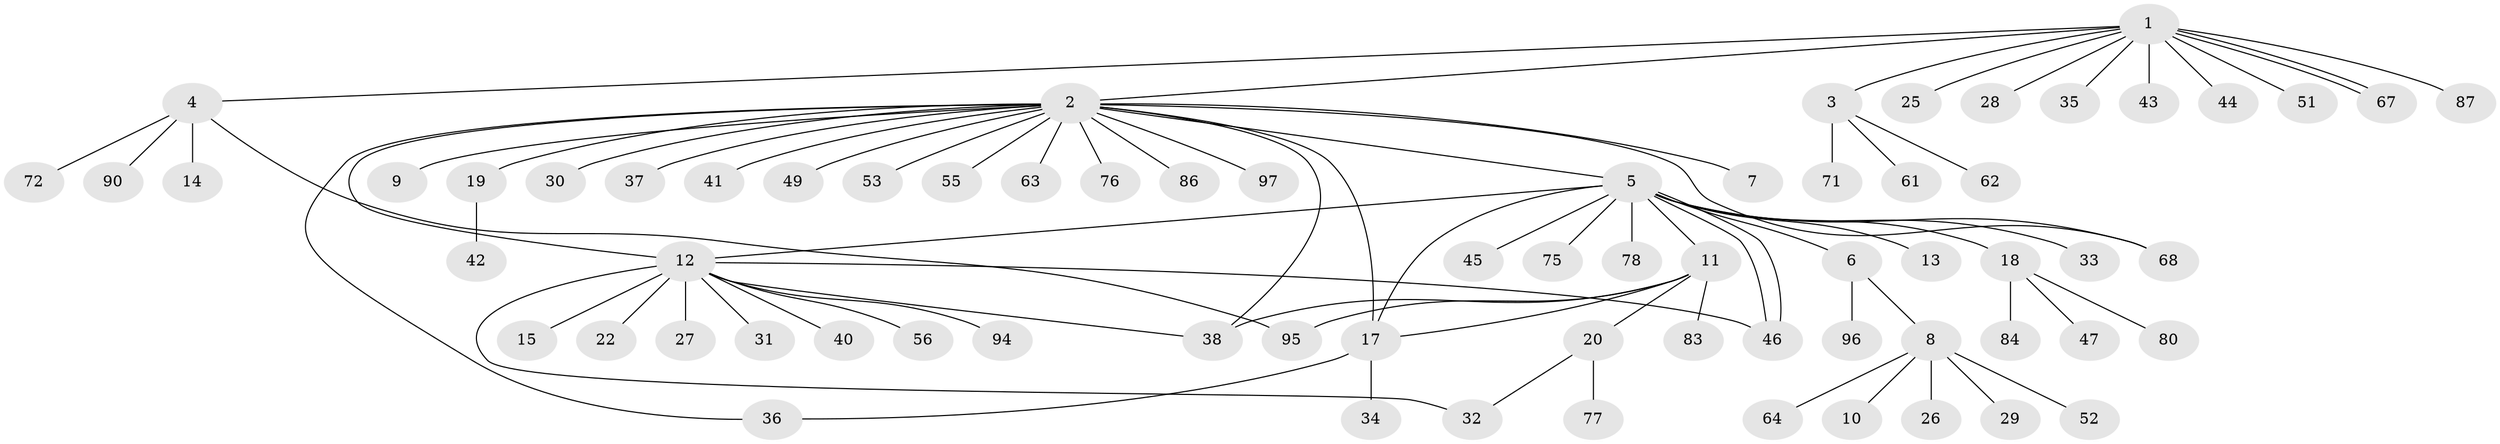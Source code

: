 // original degree distribution, {13: 0.01, 22: 0.01, 4: 0.07, 5: 0.01, 14: 0.01, 3: 0.07, 1: 0.61, 6: 0.02, 2: 0.17, 11: 0.01, 7: 0.01}
// Generated by graph-tools (version 1.1) at 2025/18/03/04/25 18:18:11]
// undirected, 70 vertices, 81 edges
graph export_dot {
graph [start="1"]
  node [color=gray90,style=filled];
  1;
  2;
  3;
  4;
  5;
  6;
  7;
  8;
  9 [super="+69"];
  10;
  11;
  12 [super="+16"];
  13;
  14;
  15;
  17 [super="+23+48+59+21+24"];
  18;
  19;
  20 [super="+39"];
  22;
  25;
  26;
  27;
  28 [super="+60"];
  29;
  30;
  31;
  32;
  33;
  34;
  35 [super="+74"];
  36;
  37 [super="+58+65"];
  38 [super="+50+89"];
  40 [super="+92"];
  41;
  42;
  43;
  44;
  45 [super="+91"];
  46 [super="+70"];
  47;
  49 [super="+54+79+66"];
  51;
  52 [super="+82"];
  53;
  55;
  56;
  61 [super="+88"];
  62;
  63;
  64;
  67 [super="+73"];
  68 [super="+98"];
  71;
  72;
  75;
  76;
  77;
  78;
  80 [super="+81"];
  83 [super="+85"];
  84;
  86;
  87;
  90;
  94;
  95 [super="+99"];
  96;
  97;
  1 -- 2;
  1 -- 3;
  1 -- 4;
  1 -- 25;
  1 -- 28;
  1 -- 35;
  1 -- 43;
  1 -- 44;
  1 -- 51;
  1 -- 67 [weight=2];
  1 -- 67;
  1 -- 87;
  2 -- 5;
  2 -- 7;
  2 -- 9;
  2 -- 12;
  2 -- 17 [weight=3];
  2 -- 19;
  2 -- 30;
  2 -- 36;
  2 -- 37;
  2 -- 38;
  2 -- 41;
  2 -- 49;
  2 -- 53;
  2 -- 55;
  2 -- 63;
  2 -- 76;
  2 -- 86;
  2 -- 97;
  2 -- 68;
  3 -- 61;
  3 -- 62;
  3 -- 71;
  4 -- 14;
  4 -- 72;
  4 -- 90;
  4 -- 95;
  5 -- 6;
  5 -- 11;
  5 -- 13;
  5 -- 17;
  5 -- 18;
  5 -- 33;
  5 -- 45;
  5 -- 46;
  5 -- 46;
  5 -- 68;
  5 -- 75;
  5 -- 78;
  5 -- 12;
  6 -- 8;
  6 -- 96;
  8 -- 10;
  8 -- 26;
  8 -- 29;
  8 -- 52;
  8 -- 64;
  11 -- 20;
  11 -- 83;
  11 -- 95;
  11 -- 38;
  11 -- 17;
  12 -- 15;
  12 -- 27;
  12 -- 31;
  12 -- 32;
  12 -- 38;
  12 -- 40;
  12 -- 46;
  12 -- 56;
  12 -- 94;
  12 -- 22;
  17 -- 34;
  17 -- 36;
  18 -- 47;
  18 -- 80;
  18 -- 84;
  19 -- 42;
  20 -- 32;
  20 -- 77;
}
